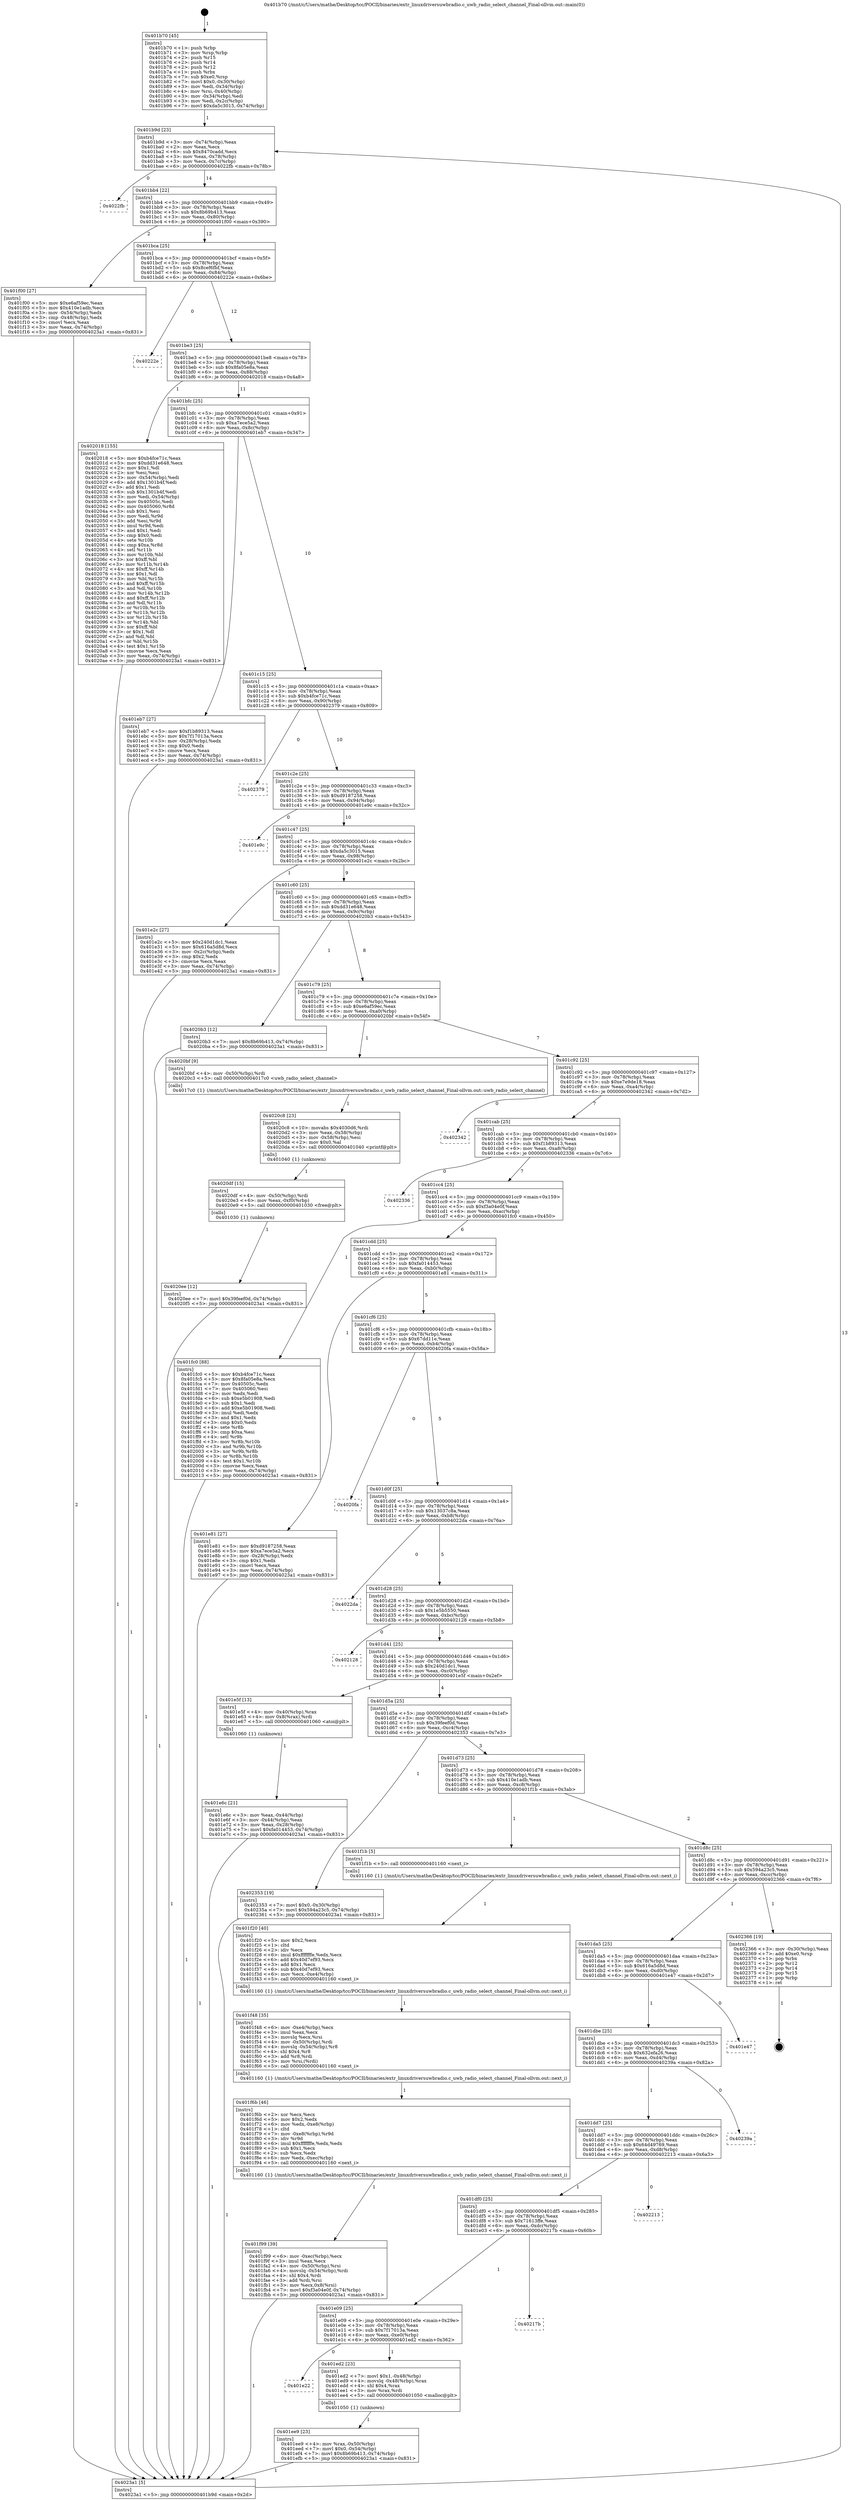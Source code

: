 digraph "0x401b70" {
  label = "0x401b70 (/mnt/c/Users/mathe/Desktop/tcc/POCII/binaries/extr_linuxdriversuwbradio.c_uwb_radio_select_channel_Final-ollvm.out::main(0))"
  labelloc = "t"
  node[shape=record]

  Entry [label="",width=0.3,height=0.3,shape=circle,fillcolor=black,style=filled]
  "0x401b9d" [label="{
     0x401b9d [23]\l
     | [instrs]\l
     &nbsp;&nbsp;0x401b9d \<+3\>: mov -0x74(%rbp),%eax\l
     &nbsp;&nbsp;0x401ba0 \<+2\>: mov %eax,%ecx\l
     &nbsp;&nbsp;0x401ba2 \<+6\>: sub $0x8470cadd,%ecx\l
     &nbsp;&nbsp;0x401ba8 \<+3\>: mov %eax,-0x78(%rbp)\l
     &nbsp;&nbsp;0x401bab \<+3\>: mov %ecx,-0x7c(%rbp)\l
     &nbsp;&nbsp;0x401bae \<+6\>: je 00000000004022fb \<main+0x78b\>\l
  }"]
  "0x4022fb" [label="{
     0x4022fb\l
  }", style=dashed]
  "0x401bb4" [label="{
     0x401bb4 [22]\l
     | [instrs]\l
     &nbsp;&nbsp;0x401bb4 \<+5\>: jmp 0000000000401bb9 \<main+0x49\>\l
     &nbsp;&nbsp;0x401bb9 \<+3\>: mov -0x78(%rbp),%eax\l
     &nbsp;&nbsp;0x401bbc \<+5\>: sub $0x8b69b413,%eax\l
     &nbsp;&nbsp;0x401bc1 \<+3\>: mov %eax,-0x80(%rbp)\l
     &nbsp;&nbsp;0x401bc4 \<+6\>: je 0000000000401f00 \<main+0x390\>\l
  }"]
  Exit [label="",width=0.3,height=0.3,shape=circle,fillcolor=black,style=filled,peripheries=2]
  "0x401f00" [label="{
     0x401f00 [27]\l
     | [instrs]\l
     &nbsp;&nbsp;0x401f00 \<+5\>: mov $0xe6af59ec,%eax\l
     &nbsp;&nbsp;0x401f05 \<+5\>: mov $0x410e1adb,%ecx\l
     &nbsp;&nbsp;0x401f0a \<+3\>: mov -0x54(%rbp),%edx\l
     &nbsp;&nbsp;0x401f0d \<+3\>: cmp -0x48(%rbp),%edx\l
     &nbsp;&nbsp;0x401f10 \<+3\>: cmovl %ecx,%eax\l
     &nbsp;&nbsp;0x401f13 \<+3\>: mov %eax,-0x74(%rbp)\l
     &nbsp;&nbsp;0x401f16 \<+5\>: jmp 00000000004023a1 \<main+0x831\>\l
  }"]
  "0x401bca" [label="{
     0x401bca [25]\l
     | [instrs]\l
     &nbsp;&nbsp;0x401bca \<+5\>: jmp 0000000000401bcf \<main+0x5f\>\l
     &nbsp;&nbsp;0x401bcf \<+3\>: mov -0x78(%rbp),%eax\l
     &nbsp;&nbsp;0x401bd2 \<+5\>: sub $0x8cef6fbf,%eax\l
     &nbsp;&nbsp;0x401bd7 \<+6\>: mov %eax,-0x84(%rbp)\l
     &nbsp;&nbsp;0x401bdd \<+6\>: je 000000000040222e \<main+0x6be\>\l
  }"]
  "0x4020ee" [label="{
     0x4020ee [12]\l
     | [instrs]\l
     &nbsp;&nbsp;0x4020ee \<+7\>: movl $0x39feef0d,-0x74(%rbp)\l
     &nbsp;&nbsp;0x4020f5 \<+5\>: jmp 00000000004023a1 \<main+0x831\>\l
  }"]
  "0x40222e" [label="{
     0x40222e\l
  }", style=dashed]
  "0x401be3" [label="{
     0x401be3 [25]\l
     | [instrs]\l
     &nbsp;&nbsp;0x401be3 \<+5\>: jmp 0000000000401be8 \<main+0x78\>\l
     &nbsp;&nbsp;0x401be8 \<+3\>: mov -0x78(%rbp),%eax\l
     &nbsp;&nbsp;0x401beb \<+5\>: sub $0x8fa05e8a,%eax\l
     &nbsp;&nbsp;0x401bf0 \<+6\>: mov %eax,-0x88(%rbp)\l
     &nbsp;&nbsp;0x401bf6 \<+6\>: je 0000000000402018 \<main+0x4a8\>\l
  }"]
  "0x4020df" [label="{
     0x4020df [15]\l
     | [instrs]\l
     &nbsp;&nbsp;0x4020df \<+4\>: mov -0x50(%rbp),%rdi\l
     &nbsp;&nbsp;0x4020e3 \<+6\>: mov %eax,-0xf0(%rbp)\l
     &nbsp;&nbsp;0x4020e9 \<+5\>: call 0000000000401030 \<free@plt\>\l
     | [calls]\l
     &nbsp;&nbsp;0x401030 \{1\} (unknown)\l
  }"]
  "0x402018" [label="{
     0x402018 [155]\l
     | [instrs]\l
     &nbsp;&nbsp;0x402018 \<+5\>: mov $0xb4fce71c,%eax\l
     &nbsp;&nbsp;0x40201d \<+5\>: mov $0xdd31e648,%ecx\l
     &nbsp;&nbsp;0x402022 \<+2\>: mov $0x1,%dl\l
     &nbsp;&nbsp;0x402024 \<+2\>: xor %esi,%esi\l
     &nbsp;&nbsp;0x402026 \<+3\>: mov -0x54(%rbp),%edi\l
     &nbsp;&nbsp;0x402029 \<+6\>: add $0x1301b4f,%edi\l
     &nbsp;&nbsp;0x40202f \<+3\>: add $0x1,%edi\l
     &nbsp;&nbsp;0x402032 \<+6\>: sub $0x1301b4f,%edi\l
     &nbsp;&nbsp;0x402038 \<+3\>: mov %edi,-0x54(%rbp)\l
     &nbsp;&nbsp;0x40203b \<+7\>: mov 0x40505c,%edi\l
     &nbsp;&nbsp;0x402042 \<+8\>: mov 0x405060,%r8d\l
     &nbsp;&nbsp;0x40204a \<+3\>: sub $0x1,%esi\l
     &nbsp;&nbsp;0x40204d \<+3\>: mov %edi,%r9d\l
     &nbsp;&nbsp;0x402050 \<+3\>: add %esi,%r9d\l
     &nbsp;&nbsp;0x402053 \<+4\>: imul %r9d,%edi\l
     &nbsp;&nbsp;0x402057 \<+3\>: and $0x1,%edi\l
     &nbsp;&nbsp;0x40205a \<+3\>: cmp $0x0,%edi\l
     &nbsp;&nbsp;0x40205d \<+4\>: sete %r10b\l
     &nbsp;&nbsp;0x402061 \<+4\>: cmp $0xa,%r8d\l
     &nbsp;&nbsp;0x402065 \<+4\>: setl %r11b\l
     &nbsp;&nbsp;0x402069 \<+3\>: mov %r10b,%bl\l
     &nbsp;&nbsp;0x40206c \<+3\>: xor $0xff,%bl\l
     &nbsp;&nbsp;0x40206f \<+3\>: mov %r11b,%r14b\l
     &nbsp;&nbsp;0x402072 \<+4\>: xor $0xff,%r14b\l
     &nbsp;&nbsp;0x402076 \<+3\>: xor $0x1,%dl\l
     &nbsp;&nbsp;0x402079 \<+3\>: mov %bl,%r15b\l
     &nbsp;&nbsp;0x40207c \<+4\>: and $0xff,%r15b\l
     &nbsp;&nbsp;0x402080 \<+3\>: and %dl,%r10b\l
     &nbsp;&nbsp;0x402083 \<+3\>: mov %r14b,%r12b\l
     &nbsp;&nbsp;0x402086 \<+4\>: and $0xff,%r12b\l
     &nbsp;&nbsp;0x40208a \<+3\>: and %dl,%r11b\l
     &nbsp;&nbsp;0x40208d \<+3\>: or %r10b,%r15b\l
     &nbsp;&nbsp;0x402090 \<+3\>: or %r11b,%r12b\l
     &nbsp;&nbsp;0x402093 \<+3\>: xor %r12b,%r15b\l
     &nbsp;&nbsp;0x402096 \<+3\>: or %r14b,%bl\l
     &nbsp;&nbsp;0x402099 \<+3\>: xor $0xff,%bl\l
     &nbsp;&nbsp;0x40209c \<+3\>: or $0x1,%dl\l
     &nbsp;&nbsp;0x40209f \<+2\>: and %dl,%bl\l
     &nbsp;&nbsp;0x4020a1 \<+3\>: or %bl,%r15b\l
     &nbsp;&nbsp;0x4020a4 \<+4\>: test $0x1,%r15b\l
     &nbsp;&nbsp;0x4020a8 \<+3\>: cmovne %ecx,%eax\l
     &nbsp;&nbsp;0x4020ab \<+3\>: mov %eax,-0x74(%rbp)\l
     &nbsp;&nbsp;0x4020ae \<+5\>: jmp 00000000004023a1 \<main+0x831\>\l
  }"]
  "0x401bfc" [label="{
     0x401bfc [25]\l
     | [instrs]\l
     &nbsp;&nbsp;0x401bfc \<+5\>: jmp 0000000000401c01 \<main+0x91\>\l
     &nbsp;&nbsp;0x401c01 \<+3\>: mov -0x78(%rbp),%eax\l
     &nbsp;&nbsp;0x401c04 \<+5\>: sub $0xa7ece5a2,%eax\l
     &nbsp;&nbsp;0x401c09 \<+6\>: mov %eax,-0x8c(%rbp)\l
     &nbsp;&nbsp;0x401c0f \<+6\>: je 0000000000401eb7 \<main+0x347\>\l
  }"]
  "0x4020c8" [label="{
     0x4020c8 [23]\l
     | [instrs]\l
     &nbsp;&nbsp;0x4020c8 \<+10\>: movabs $0x4030d6,%rdi\l
     &nbsp;&nbsp;0x4020d2 \<+3\>: mov %eax,-0x58(%rbp)\l
     &nbsp;&nbsp;0x4020d5 \<+3\>: mov -0x58(%rbp),%esi\l
     &nbsp;&nbsp;0x4020d8 \<+2\>: mov $0x0,%al\l
     &nbsp;&nbsp;0x4020da \<+5\>: call 0000000000401040 \<printf@plt\>\l
     | [calls]\l
     &nbsp;&nbsp;0x401040 \{1\} (unknown)\l
  }"]
  "0x401eb7" [label="{
     0x401eb7 [27]\l
     | [instrs]\l
     &nbsp;&nbsp;0x401eb7 \<+5\>: mov $0xf1b89313,%eax\l
     &nbsp;&nbsp;0x401ebc \<+5\>: mov $0x7f17013a,%ecx\l
     &nbsp;&nbsp;0x401ec1 \<+3\>: mov -0x28(%rbp),%edx\l
     &nbsp;&nbsp;0x401ec4 \<+3\>: cmp $0x0,%edx\l
     &nbsp;&nbsp;0x401ec7 \<+3\>: cmove %ecx,%eax\l
     &nbsp;&nbsp;0x401eca \<+3\>: mov %eax,-0x74(%rbp)\l
     &nbsp;&nbsp;0x401ecd \<+5\>: jmp 00000000004023a1 \<main+0x831\>\l
  }"]
  "0x401c15" [label="{
     0x401c15 [25]\l
     | [instrs]\l
     &nbsp;&nbsp;0x401c15 \<+5\>: jmp 0000000000401c1a \<main+0xaa\>\l
     &nbsp;&nbsp;0x401c1a \<+3\>: mov -0x78(%rbp),%eax\l
     &nbsp;&nbsp;0x401c1d \<+5\>: sub $0xb4fce71c,%eax\l
     &nbsp;&nbsp;0x401c22 \<+6\>: mov %eax,-0x90(%rbp)\l
     &nbsp;&nbsp;0x401c28 \<+6\>: je 0000000000402379 \<main+0x809\>\l
  }"]
  "0x401f99" [label="{
     0x401f99 [39]\l
     | [instrs]\l
     &nbsp;&nbsp;0x401f99 \<+6\>: mov -0xec(%rbp),%ecx\l
     &nbsp;&nbsp;0x401f9f \<+3\>: imul %eax,%ecx\l
     &nbsp;&nbsp;0x401fa2 \<+4\>: mov -0x50(%rbp),%rsi\l
     &nbsp;&nbsp;0x401fa6 \<+4\>: movslq -0x54(%rbp),%rdi\l
     &nbsp;&nbsp;0x401faa \<+4\>: shl $0x4,%rdi\l
     &nbsp;&nbsp;0x401fae \<+3\>: add %rdi,%rsi\l
     &nbsp;&nbsp;0x401fb1 \<+3\>: mov %ecx,0x8(%rsi)\l
     &nbsp;&nbsp;0x401fb4 \<+7\>: movl $0xf3a04e0f,-0x74(%rbp)\l
     &nbsp;&nbsp;0x401fbb \<+5\>: jmp 00000000004023a1 \<main+0x831\>\l
  }"]
  "0x402379" [label="{
     0x402379\l
  }", style=dashed]
  "0x401c2e" [label="{
     0x401c2e [25]\l
     | [instrs]\l
     &nbsp;&nbsp;0x401c2e \<+5\>: jmp 0000000000401c33 \<main+0xc3\>\l
     &nbsp;&nbsp;0x401c33 \<+3\>: mov -0x78(%rbp),%eax\l
     &nbsp;&nbsp;0x401c36 \<+5\>: sub $0xd9187258,%eax\l
     &nbsp;&nbsp;0x401c3b \<+6\>: mov %eax,-0x94(%rbp)\l
     &nbsp;&nbsp;0x401c41 \<+6\>: je 0000000000401e9c \<main+0x32c\>\l
  }"]
  "0x401f6b" [label="{
     0x401f6b [46]\l
     | [instrs]\l
     &nbsp;&nbsp;0x401f6b \<+2\>: xor %ecx,%ecx\l
     &nbsp;&nbsp;0x401f6d \<+5\>: mov $0x2,%edx\l
     &nbsp;&nbsp;0x401f72 \<+6\>: mov %edx,-0xe8(%rbp)\l
     &nbsp;&nbsp;0x401f78 \<+1\>: cltd\l
     &nbsp;&nbsp;0x401f79 \<+7\>: mov -0xe8(%rbp),%r9d\l
     &nbsp;&nbsp;0x401f80 \<+3\>: idiv %r9d\l
     &nbsp;&nbsp;0x401f83 \<+6\>: imul $0xfffffffe,%edx,%edx\l
     &nbsp;&nbsp;0x401f89 \<+3\>: sub $0x1,%ecx\l
     &nbsp;&nbsp;0x401f8c \<+2\>: sub %ecx,%edx\l
     &nbsp;&nbsp;0x401f8e \<+6\>: mov %edx,-0xec(%rbp)\l
     &nbsp;&nbsp;0x401f94 \<+5\>: call 0000000000401160 \<next_i\>\l
     | [calls]\l
     &nbsp;&nbsp;0x401160 \{1\} (/mnt/c/Users/mathe/Desktop/tcc/POCII/binaries/extr_linuxdriversuwbradio.c_uwb_radio_select_channel_Final-ollvm.out::next_i)\l
  }"]
  "0x401e9c" [label="{
     0x401e9c\l
  }", style=dashed]
  "0x401c47" [label="{
     0x401c47 [25]\l
     | [instrs]\l
     &nbsp;&nbsp;0x401c47 \<+5\>: jmp 0000000000401c4c \<main+0xdc\>\l
     &nbsp;&nbsp;0x401c4c \<+3\>: mov -0x78(%rbp),%eax\l
     &nbsp;&nbsp;0x401c4f \<+5\>: sub $0xda5c3015,%eax\l
     &nbsp;&nbsp;0x401c54 \<+6\>: mov %eax,-0x98(%rbp)\l
     &nbsp;&nbsp;0x401c5a \<+6\>: je 0000000000401e2c \<main+0x2bc\>\l
  }"]
  "0x401f48" [label="{
     0x401f48 [35]\l
     | [instrs]\l
     &nbsp;&nbsp;0x401f48 \<+6\>: mov -0xe4(%rbp),%ecx\l
     &nbsp;&nbsp;0x401f4e \<+3\>: imul %eax,%ecx\l
     &nbsp;&nbsp;0x401f51 \<+3\>: movslq %ecx,%rsi\l
     &nbsp;&nbsp;0x401f54 \<+4\>: mov -0x50(%rbp),%rdi\l
     &nbsp;&nbsp;0x401f58 \<+4\>: movslq -0x54(%rbp),%r8\l
     &nbsp;&nbsp;0x401f5c \<+4\>: shl $0x4,%r8\l
     &nbsp;&nbsp;0x401f60 \<+3\>: add %r8,%rdi\l
     &nbsp;&nbsp;0x401f63 \<+3\>: mov %rsi,(%rdi)\l
     &nbsp;&nbsp;0x401f66 \<+5\>: call 0000000000401160 \<next_i\>\l
     | [calls]\l
     &nbsp;&nbsp;0x401160 \{1\} (/mnt/c/Users/mathe/Desktop/tcc/POCII/binaries/extr_linuxdriversuwbradio.c_uwb_radio_select_channel_Final-ollvm.out::next_i)\l
  }"]
  "0x401e2c" [label="{
     0x401e2c [27]\l
     | [instrs]\l
     &nbsp;&nbsp;0x401e2c \<+5\>: mov $0x240d1dc1,%eax\l
     &nbsp;&nbsp;0x401e31 \<+5\>: mov $0x616a5d8d,%ecx\l
     &nbsp;&nbsp;0x401e36 \<+3\>: mov -0x2c(%rbp),%edx\l
     &nbsp;&nbsp;0x401e39 \<+3\>: cmp $0x2,%edx\l
     &nbsp;&nbsp;0x401e3c \<+3\>: cmovne %ecx,%eax\l
     &nbsp;&nbsp;0x401e3f \<+3\>: mov %eax,-0x74(%rbp)\l
     &nbsp;&nbsp;0x401e42 \<+5\>: jmp 00000000004023a1 \<main+0x831\>\l
  }"]
  "0x401c60" [label="{
     0x401c60 [25]\l
     | [instrs]\l
     &nbsp;&nbsp;0x401c60 \<+5\>: jmp 0000000000401c65 \<main+0xf5\>\l
     &nbsp;&nbsp;0x401c65 \<+3\>: mov -0x78(%rbp),%eax\l
     &nbsp;&nbsp;0x401c68 \<+5\>: sub $0xdd31e648,%eax\l
     &nbsp;&nbsp;0x401c6d \<+6\>: mov %eax,-0x9c(%rbp)\l
     &nbsp;&nbsp;0x401c73 \<+6\>: je 00000000004020b3 \<main+0x543\>\l
  }"]
  "0x4023a1" [label="{
     0x4023a1 [5]\l
     | [instrs]\l
     &nbsp;&nbsp;0x4023a1 \<+5\>: jmp 0000000000401b9d \<main+0x2d\>\l
  }"]
  "0x401b70" [label="{
     0x401b70 [45]\l
     | [instrs]\l
     &nbsp;&nbsp;0x401b70 \<+1\>: push %rbp\l
     &nbsp;&nbsp;0x401b71 \<+3\>: mov %rsp,%rbp\l
     &nbsp;&nbsp;0x401b74 \<+2\>: push %r15\l
     &nbsp;&nbsp;0x401b76 \<+2\>: push %r14\l
     &nbsp;&nbsp;0x401b78 \<+2\>: push %r12\l
     &nbsp;&nbsp;0x401b7a \<+1\>: push %rbx\l
     &nbsp;&nbsp;0x401b7b \<+7\>: sub $0xe0,%rsp\l
     &nbsp;&nbsp;0x401b82 \<+7\>: movl $0x0,-0x30(%rbp)\l
     &nbsp;&nbsp;0x401b89 \<+3\>: mov %edi,-0x34(%rbp)\l
     &nbsp;&nbsp;0x401b8c \<+4\>: mov %rsi,-0x40(%rbp)\l
     &nbsp;&nbsp;0x401b90 \<+3\>: mov -0x34(%rbp),%edi\l
     &nbsp;&nbsp;0x401b93 \<+3\>: mov %edi,-0x2c(%rbp)\l
     &nbsp;&nbsp;0x401b96 \<+7\>: movl $0xda5c3015,-0x74(%rbp)\l
  }"]
  "0x401f20" [label="{
     0x401f20 [40]\l
     | [instrs]\l
     &nbsp;&nbsp;0x401f20 \<+5\>: mov $0x2,%ecx\l
     &nbsp;&nbsp;0x401f25 \<+1\>: cltd\l
     &nbsp;&nbsp;0x401f26 \<+2\>: idiv %ecx\l
     &nbsp;&nbsp;0x401f28 \<+6\>: imul $0xfffffffe,%edx,%ecx\l
     &nbsp;&nbsp;0x401f2e \<+6\>: add $0x40d7ef93,%ecx\l
     &nbsp;&nbsp;0x401f34 \<+3\>: add $0x1,%ecx\l
     &nbsp;&nbsp;0x401f37 \<+6\>: sub $0x40d7ef93,%ecx\l
     &nbsp;&nbsp;0x401f3d \<+6\>: mov %ecx,-0xe4(%rbp)\l
     &nbsp;&nbsp;0x401f43 \<+5\>: call 0000000000401160 \<next_i\>\l
     | [calls]\l
     &nbsp;&nbsp;0x401160 \{1\} (/mnt/c/Users/mathe/Desktop/tcc/POCII/binaries/extr_linuxdriversuwbradio.c_uwb_radio_select_channel_Final-ollvm.out::next_i)\l
  }"]
  "0x4020b3" [label="{
     0x4020b3 [12]\l
     | [instrs]\l
     &nbsp;&nbsp;0x4020b3 \<+7\>: movl $0x8b69b413,-0x74(%rbp)\l
     &nbsp;&nbsp;0x4020ba \<+5\>: jmp 00000000004023a1 \<main+0x831\>\l
  }"]
  "0x401c79" [label="{
     0x401c79 [25]\l
     | [instrs]\l
     &nbsp;&nbsp;0x401c79 \<+5\>: jmp 0000000000401c7e \<main+0x10e\>\l
     &nbsp;&nbsp;0x401c7e \<+3\>: mov -0x78(%rbp),%eax\l
     &nbsp;&nbsp;0x401c81 \<+5\>: sub $0xe6af59ec,%eax\l
     &nbsp;&nbsp;0x401c86 \<+6\>: mov %eax,-0xa0(%rbp)\l
     &nbsp;&nbsp;0x401c8c \<+6\>: je 00000000004020bf \<main+0x54f\>\l
  }"]
  "0x401ee9" [label="{
     0x401ee9 [23]\l
     | [instrs]\l
     &nbsp;&nbsp;0x401ee9 \<+4\>: mov %rax,-0x50(%rbp)\l
     &nbsp;&nbsp;0x401eed \<+7\>: movl $0x0,-0x54(%rbp)\l
     &nbsp;&nbsp;0x401ef4 \<+7\>: movl $0x8b69b413,-0x74(%rbp)\l
     &nbsp;&nbsp;0x401efb \<+5\>: jmp 00000000004023a1 \<main+0x831\>\l
  }"]
  "0x4020bf" [label="{
     0x4020bf [9]\l
     | [instrs]\l
     &nbsp;&nbsp;0x4020bf \<+4\>: mov -0x50(%rbp),%rdi\l
     &nbsp;&nbsp;0x4020c3 \<+5\>: call 00000000004017c0 \<uwb_radio_select_channel\>\l
     | [calls]\l
     &nbsp;&nbsp;0x4017c0 \{1\} (/mnt/c/Users/mathe/Desktop/tcc/POCII/binaries/extr_linuxdriversuwbradio.c_uwb_radio_select_channel_Final-ollvm.out::uwb_radio_select_channel)\l
  }"]
  "0x401c92" [label="{
     0x401c92 [25]\l
     | [instrs]\l
     &nbsp;&nbsp;0x401c92 \<+5\>: jmp 0000000000401c97 \<main+0x127\>\l
     &nbsp;&nbsp;0x401c97 \<+3\>: mov -0x78(%rbp),%eax\l
     &nbsp;&nbsp;0x401c9a \<+5\>: sub $0xe7e9de18,%eax\l
     &nbsp;&nbsp;0x401c9f \<+6\>: mov %eax,-0xa4(%rbp)\l
     &nbsp;&nbsp;0x401ca5 \<+6\>: je 0000000000402342 \<main+0x7d2\>\l
  }"]
  "0x401e22" [label="{
     0x401e22\l
  }", style=dashed]
  "0x402342" [label="{
     0x402342\l
  }", style=dashed]
  "0x401cab" [label="{
     0x401cab [25]\l
     | [instrs]\l
     &nbsp;&nbsp;0x401cab \<+5\>: jmp 0000000000401cb0 \<main+0x140\>\l
     &nbsp;&nbsp;0x401cb0 \<+3\>: mov -0x78(%rbp),%eax\l
     &nbsp;&nbsp;0x401cb3 \<+5\>: sub $0xf1b89313,%eax\l
     &nbsp;&nbsp;0x401cb8 \<+6\>: mov %eax,-0xa8(%rbp)\l
     &nbsp;&nbsp;0x401cbe \<+6\>: je 0000000000402336 \<main+0x7c6\>\l
  }"]
  "0x401ed2" [label="{
     0x401ed2 [23]\l
     | [instrs]\l
     &nbsp;&nbsp;0x401ed2 \<+7\>: movl $0x1,-0x48(%rbp)\l
     &nbsp;&nbsp;0x401ed9 \<+4\>: movslq -0x48(%rbp),%rax\l
     &nbsp;&nbsp;0x401edd \<+4\>: shl $0x4,%rax\l
     &nbsp;&nbsp;0x401ee1 \<+3\>: mov %rax,%rdi\l
     &nbsp;&nbsp;0x401ee4 \<+5\>: call 0000000000401050 \<malloc@plt\>\l
     | [calls]\l
     &nbsp;&nbsp;0x401050 \{1\} (unknown)\l
  }"]
  "0x402336" [label="{
     0x402336\l
  }", style=dashed]
  "0x401cc4" [label="{
     0x401cc4 [25]\l
     | [instrs]\l
     &nbsp;&nbsp;0x401cc4 \<+5\>: jmp 0000000000401cc9 \<main+0x159\>\l
     &nbsp;&nbsp;0x401cc9 \<+3\>: mov -0x78(%rbp),%eax\l
     &nbsp;&nbsp;0x401ccc \<+5\>: sub $0xf3a04e0f,%eax\l
     &nbsp;&nbsp;0x401cd1 \<+6\>: mov %eax,-0xac(%rbp)\l
     &nbsp;&nbsp;0x401cd7 \<+6\>: je 0000000000401fc0 \<main+0x450\>\l
  }"]
  "0x401e09" [label="{
     0x401e09 [25]\l
     | [instrs]\l
     &nbsp;&nbsp;0x401e09 \<+5\>: jmp 0000000000401e0e \<main+0x29e\>\l
     &nbsp;&nbsp;0x401e0e \<+3\>: mov -0x78(%rbp),%eax\l
     &nbsp;&nbsp;0x401e11 \<+5\>: sub $0x7f17013a,%eax\l
     &nbsp;&nbsp;0x401e16 \<+6\>: mov %eax,-0xe0(%rbp)\l
     &nbsp;&nbsp;0x401e1c \<+6\>: je 0000000000401ed2 \<main+0x362\>\l
  }"]
  "0x401fc0" [label="{
     0x401fc0 [88]\l
     | [instrs]\l
     &nbsp;&nbsp;0x401fc0 \<+5\>: mov $0xb4fce71c,%eax\l
     &nbsp;&nbsp;0x401fc5 \<+5\>: mov $0x8fa05e8a,%ecx\l
     &nbsp;&nbsp;0x401fca \<+7\>: mov 0x40505c,%edx\l
     &nbsp;&nbsp;0x401fd1 \<+7\>: mov 0x405060,%esi\l
     &nbsp;&nbsp;0x401fd8 \<+2\>: mov %edx,%edi\l
     &nbsp;&nbsp;0x401fda \<+6\>: sub $0xe5b01908,%edi\l
     &nbsp;&nbsp;0x401fe0 \<+3\>: sub $0x1,%edi\l
     &nbsp;&nbsp;0x401fe3 \<+6\>: add $0xe5b01908,%edi\l
     &nbsp;&nbsp;0x401fe9 \<+3\>: imul %edi,%edx\l
     &nbsp;&nbsp;0x401fec \<+3\>: and $0x1,%edx\l
     &nbsp;&nbsp;0x401fef \<+3\>: cmp $0x0,%edx\l
     &nbsp;&nbsp;0x401ff2 \<+4\>: sete %r8b\l
     &nbsp;&nbsp;0x401ff6 \<+3\>: cmp $0xa,%esi\l
     &nbsp;&nbsp;0x401ff9 \<+4\>: setl %r9b\l
     &nbsp;&nbsp;0x401ffd \<+3\>: mov %r8b,%r10b\l
     &nbsp;&nbsp;0x402000 \<+3\>: and %r9b,%r10b\l
     &nbsp;&nbsp;0x402003 \<+3\>: xor %r9b,%r8b\l
     &nbsp;&nbsp;0x402006 \<+3\>: or %r8b,%r10b\l
     &nbsp;&nbsp;0x402009 \<+4\>: test $0x1,%r10b\l
     &nbsp;&nbsp;0x40200d \<+3\>: cmovne %ecx,%eax\l
     &nbsp;&nbsp;0x402010 \<+3\>: mov %eax,-0x74(%rbp)\l
     &nbsp;&nbsp;0x402013 \<+5\>: jmp 00000000004023a1 \<main+0x831\>\l
  }"]
  "0x401cdd" [label="{
     0x401cdd [25]\l
     | [instrs]\l
     &nbsp;&nbsp;0x401cdd \<+5\>: jmp 0000000000401ce2 \<main+0x172\>\l
     &nbsp;&nbsp;0x401ce2 \<+3\>: mov -0x78(%rbp),%eax\l
     &nbsp;&nbsp;0x401ce5 \<+5\>: sub $0xfa014453,%eax\l
     &nbsp;&nbsp;0x401cea \<+6\>: mov %eax,-0xb0(%rbp)\l
     &nbsp;&nbsp;0x401cf0 \<+6\>: je 0000000000401e81 \<main+0x311\>\l
  }"]
  "0x40217b" [label="{
     0x40217b\l
  }", style=dashed]
  "0x401e81" [label="{
     0x401e81 [27]\l
     | [instrs]\l
     &nbsp;&nbsp;0x401e81 \<+5\>: mov $0xd9187258,%eax\l
     &nbsp;&nbsp;0x401e86 \<+5\>: mov $0xa7ece5a2,%ecx\l
     &nbsp;&nbsp;0x401e8b \<+3\>: mov -0x28(%rbp),%edx\l
     &nbsp;&nbsp;0x401e8e \<+3\>: cmp $0x1,%edx\l
     &nbsp;&nbsp;0x401e91 \<+3\>: cmovl %ecx,%eax\l
     &nbsp;&nbsp;0x401e94 \<+3\>: mov %eax,-0x74(%rbp)\l
     &nbsp;&nbsp;0x401e97 \<+5\>: jmp 00000000004023a1 \<main+0x831\>\l
  }"]
  "0x401cf6" [label="{
     0x401cf6 [25]\l
     | [instrs]\l
     &nbsp;&nbsp;0x401cf6 \<+5\>: jmp 0000000000401cfb \<main+0x18b\>\l
     &nbsp;&nbsp;0x401cfb \<+3\>: mov -0x78(%rbp),%eax\l
     &nbsp;&nbsp;0x401cfe \<+5\>: sub $0x67dd11e,%eax\l
     &nbsp;&nbsp;0x401d03 \<+6\>: mov %eax,-0xb4(%rbp)\l
     &nbsp;&nbsp;0x401d09 \<+6\>: je 00000000004020fa \<main+0x58a\>\l
  }"]
  "0x401df0" [label="{
     0x401df0 [25]\l
     | [instrs]\l
     &nbsp;&nbsp;0x401df0 \<+5\>: jmp 0000000000401df5 \<main+0x285\>\l
     &nbsp;&nbsp;0x401df5 \<+3\>: mov -0x78(%rbp),%eax\l
     &nbsp;&nbsp;0x401df8 \<+5\>: sub $0x71613ffe,%eax\l
     &nbsp;&nbsp;0x401dfd \<+6\>: mov %eax,-0xdc(%rbp)\l
     &nbsp;&nbsp;0x401e03 \<+6\>: je 000000000040217b \<main+0x60b\>\l
  }"]
  "0x4020fa" [label="{
     0x4020fa\l
  }", style=dashed]
  "0x401d0f" [label="{
     0x401d0f [25]\l
     | [instrs]\l
     &nbsp;&nbsp;0x401d0f \<+5\>: jmp 0000000000401d14 \<main+0x1a4\>\l
     &nbsp;&nbsp;0x401d14 \<+3\>: mov -0x78(%rbp),%eax\l
     &nbsp;&nbsp;0x401d17 \<+5\>: sub $0x13037c8a,%eax\l
     &nbsp;&nbsp;0x401d1c \<+6\>: mov %eax,-0xb8(%rbp)\l
     &nbsp;&nbsp;0x401d22 \<+6\>: je 00000000004022da \<main+0x76a\>\l
  }"]
  "0x402213" [label="{
     0x402213\l
  }", style=dashed]
  "0x4022da" [label="{
     0x4022da\l
  }", style=dashed]
  "0x401d28" [label="{
     0x401d28 [25]\l
     | [instrs]\l
     &nbsp;&nbsp;0x401d28 \<+5\>: jmp 0000000000401d2d \<main+0x1bd\>\l
     &nbsp;&nbsp;0x401d2d \<+3\>: mov -0x78(%rbp),%eax\l
     &nbsp;&nbsp;0x401d30 \<+5\>: sub $0x1e5b5550,%eax\l
     &nbsp;&nbsp;0x401d35 \<+6\>: mov %eax,-0xbc(%rbp)\l
     &nbsp;&nbsp;0x401d3b \<+6\>: je 0000000000402128 \<main+0x5b8\>\l
  }"]
  "0x401dd7" [label="{
     0x401dd7 [25]\l
     | [instrs]\l
     &nbsp;&nbsp;0x401dd7 \<+5\>: jmp 0000000000401ddc \<main+0x26c\>\l
     &nbsp;&nbsp;0x401ddc \<+3\>: mov -0x78(%rbp),%eax\l
     &nbsp;&nbsp;0x401ddf \<+5\>: sub $0x64d49769,%eax\l
     &nbsp;&nbsp;0x401de4 \<+6\>: mov %eax,-0xd8(%rbp)\l
     &nbsp;&nbsp;0x401dea \<+6\>: je 0000000000402213 \<main+0x6a3\>\l
  }"]
  "0x402128" [label="{
     0x402128\l
  }", style=dashed]
  "0x401d41" [label="{
     0x401d41 [25]\l
     | [instrs]\l
     &nbsp;&nbsp;0x401d41 \<+5\>: jmp 0000000000401d46 \<main+0x1d6\>\l
     &nbsp;&nbsp;0x401d46 \<+3\>: mov -0x78(%rbp),%eax\l
     &nbsp;&nbsp;0x401d49 \<+5\>: sub $0x240d1dc1,%eax\l
     &nbsp;&nbsp;0x401d4e \<+6\>: mov %eax,-0xc0(%rbp)\l
     &nbsp;&nbsp;0x401d54 \<+6\>: je 0000000000401e5f \<main+0x2ef\>\l
  }"]
  "0x40239a" [label="{
     0x40239a\l
  }", style=dashed]
  "0x401e5f" [label="{
     0x401e5f [13]\l
     | [instrs]\l
     &nbsp;&nbsp;0x401e5f \<+4\>: mov -0x40(%rbp),%rax\l
     &nbsp;&nbsp;0x401e63 \<+4\>: mov 0x8(%rax),%rdi\l
     &nbsp;&nbsp;0x401e67 \<+5\>: call 0000000000401060 \<atoi@plt\>\l
     | [calls]\l
     &nbsp;&nbsp;0x401060 \{1\} (unknown)\l
  }"]
  "0x401d5a" [label="{
     0x401d5a [25]\l
     | [instrs]\l
     &nbsp;&nbsp;0x401d5a \<+5\>: jmp 0000000000401d5f \<main+0x1ef\>\l
     &nbsp;&nbsp;0x401d5f \<+3\>: mov -0x78(%rbp),%eax\l
     &nbsp;&nbsp;0x401d62 \<+5\>: sub $0x39feef0d,%eax\l
     &nbsp;&nbsp;0x401d67 \<+6\>: mov %eax,-0xc4(%rbp)\l
     &nbsp;&nbsp;0x401d6d \<+6\>: je 0000000000402353 \<main+0x7e3\>\l
  }"]
  "0x401e6c" [label="{
     0x401e6c [21]\l
     | [instrs]\l
     &nbsp;&nbsp;0x401e6c \<+3\>: mov %eax,-0x44(%rbp)\l
     &nbsp;&nbsp;0x401e6f \<+3\>: mov -0x44(%rbp),%eax\l
     &nbsp;&nbsp;0x401e72 \<+3\>: mov %eax,-0x28(%rbp)\l
     &nbsp;&nbsp;0x401e75 \<+7\>: movl $0xfa014453,-0x74(%rbp)\l
     &nbsp;&nbsp;0x401e7c \<+5\>: jmp 00000000004023a1 \<main+0x831\>\l
  }"]
  "0x401dbe" [label="{
     0x401dbe [25]\l
     | [instrs]\l
     &nbsp;&nbsp;0x401dbe \<+5\>: jmp 0000000000401dc3 \<main+0x253\>\l
     &nbsp;&nbsp;0x401dc3 \<+3\>: mov -0x78(%rbp),%eax\l
     &nbsp;&nbsp;0x401dc6 \<+5\>: sub $0x632efa26,%eax\l
     &nbsp;&nbsp;0x401dcb \<+6\>: mov %eax,-0xd4(%rbp)\l
     &nbsp;&nbsp;0x401dd1 \<+6\>: je 000000000040239a \<main+0x82a\>\l
  }"]
  "0x402353" [label="{
     0x402353 [19]\l
     | [instrs]\l
     &nbsp;&nbsp;0x402353 \<+7\>: movl $0x0,-0x30(%rbp)\l
     &nbsp;&nbsp;0x40235a \<+7\>: movl $0x594a23c5,-0x74(%rbp)\l
     &nbsp;&nbsp;0x402361 \<+5\>: jmp 00000000004023a1 \<main+0x831\>\l
  }"]
  "0x401d73" [label="{
     0x401d73 [25]\l
     | [instrs]\l
     &nbsp;&nbsp;0x401d73 \<+5\>: jmp 0000000000401d78 \<main+0x208\>\l
     &nbsp;&nbsp;0x401d78 \<+3\>: mov -0x78(%rbp),%eax\l
     &nbsp;&nbsp;0x401d7b \<+5\>: sub $0x410e1adb,%eax\l
     &nbsp;&nbsp;0x401d80 \<+6\>: mov %eax,-0xc8(%rbp)\l
     &nbsp;&nbsp;0x401d86 \<+6\>: je 0000000000401f1b \<main+0x3ab\>\l
  }"]
  "0x401e47" [label="{
     0x401e47\l
  }", style=dashed]
  "0x401f1b" [label="{
     0x401f1b [5]\l
     | [instrs]\l
     &nbsp;&nbsp;0x401f1b \<+5\>: call 0000000000401160 \<next_i\>\l
     | [calls]\l
     &nbsp;&nbsp;0x401160 \{1\} (/mnt/c/Users/mathe/Desktop/tcc/POCII/binaries/extr_linuxdriversuwbradio.c_uwb_radio_select_channel_Final-ollvm.out::next_i)\l
  }"]
  "0x401d8c" [label="{
     0x401d8c [25]\l
     | [instrs]\l
     &nbsp;&nbsp;0x401d8c \<+5\>: jmp 0000000000401d91 \<main+0x221\>\l
     &nbsp;&nbsp;0x401d91 \<+3\>: mov -0x78(%rbp),%eax\l
     &nbsp;&nbsp;0x401d94 \<+5\>: sub $0x594a23c5,%eax\l
     &nbsp;&nbsp;0x401d99 \<+6\>: mov %eax,-0xcc(%rbp)\l
     &nbsp;&nbsp;0x401d9f \<+6\>: je 0000000000402366 \<main+0x7f6\>\l
  }"]
  "0x401da5" [label="{
     0x401da5 [25]\l
     | [instrs]\l
     &nbsp;&nbsp;0x401da5 \<+5\>: jmp 0000000000401daa \<main+0x23a\>\l
     &nbsp;&nbsp;0x401daa \<+3\>: mov -0x78(%rbp),%eax\l
     &nbsp;&nbsp;0x401dad \<+5\>: sub $0x616a5d8d,%eax\l
     &nbsp;&nbsp;0x401db2 \<+6\>: mov %eax,-0xd0(%rbp)\l
     &nbsp;&nbsp;0x401db8 \<+6\>: je 0000000000401e47 \<main+0x2d7\>\l
  }"]
  "0x402366" [label="{
     0x402366 [19]\l
     | [instrs]\l
     &nbsp;&nbsp;0x402366 \<+3\>: mov -0x30(%rbp),%eax\l
     &nbsp;&nbsp;0x402369 \<+7\>: add $0xe0,%rsp\l
     &nbsp;&nbsp;0x402370 \<+1\>: pop %rbx\l
     &nbsp;&nbsp;0x402371 \<+2\>: pop %r12\l
     &nbsp;&nbsp;0x402373 \<+2\>: pop %r14\l
     &nbsp;&nbsp;0x402375 \<+2\>: pop %r15\l
     &nbsp;&nbsp;0x402377 \<+1\>: pop %rbp\l
     &nbsp;&nbsp;0x402378 \<+1\>: ret\l
  }"]
  Entry -> "0x401b70" [label=" 1"]
  "0x401b9d" -> "0x4022fb" [label=" 0"]
  "0x401b9d" -> "0x401bb4" [label=" 14"]
  "0x402366" -> Exit [label=" 1"]
  "0x401bb4" -> "0x401f00" [label=" 2"]
  "0x401bb4" -> "0x401bca" [label=" 12"]
  "0x402353" -> "0x4023a1" [label=" 1"]
  "0x401bca" -> "0x40222e" [label=" 0"]
  "0x401bca" -> "0x401be3" [label=" 12"]
  "0x4020ee" -> "0x4023a1" [label=" 1"]
  "0x401be3" -> "0x402018" [label=" 1"]
  "0x401be3" -> "0x401bfc" [label=" 11"]
  "0x4020df" -> "0x4020ee" [label=" 1"]
  "0x401bfc" -> "0x401eb7" [label=" 1"]
  "0x401bfc" -> "0x401c15" [label=" 10"]
  "0x4020c8" -> "0x4020df" [label=" 1"]
  "0x401c15" -> "0x402379" [label=" 0"]
  "0x401c15" -> "0x401c2e" [label=" 10"]
  "0x4020bf" -> "0x4020c8" [label=" 1"]
  "0x401c2e" -> "0x401e9c" [label=" 0"]
  "0x401c2e" -> "0x401c47" [label=" 10"]
  "0x4020b3" -> "0x4023a1" [label=" 1"]
  "0x401c47" -> "0x401e2c" [label=" 1"]
  "0x401c47" -> "0x401c60" [label=" 9"]
  "0x401e2c" -> "0x4023a1" [label=" 1"]
  "0x401b70" -> "0x401b9d" [label=" 1"]
  "0x4023a1" -> "0x401b9d" [label=" 13"]
  "0x402018" -> "0x4023a1" [label=" 1"]
  "0x401c60" -> "0x4020b3" [label=" 1"]
  "0x401c60" -> "0x401c79" [label=" 8"]
  "0x401fc0" -> "0x4023a1" [label=" 1"]
  "0x401c79" -> "0x4020bf" [label=" 1"]
  "0x401c79" -> "0x401c92" [label=" 7"]
  "0x401f99" -> "0x4023a1" [label=" 1"]
  "0x401c92" -> "0x402342" [label=" 0"]
  "0x401c92" -> "0x401cab" [label=" 7"]
  "0x401f6b" -> "0x401f99" [label=" 1"]
  "0x401cab" -> "0x402336" [label=" 0"]
  "0x401cab" -> "0x401cc4" [label=" 7"]
  "0x401f48" -> "0x401f6b" [label=" 1"]
  "0x401cc4" -> "0x401fc0" [label=" 1"]
  "0x401cc4" -> "0x401cdd" [label=" 6"]
  "0x401f1b" -> "0x401f20" [label=" 1"]
  "0x401cdd" -> "0x401e81" [label=" 1"]
  "0x401cdd" -> "0x401cf6" [label=" 5"]
  "0x401f00" -> "0x4023a1" [label=" 2"]
  "0x401cf6" -> "0x4020fa" [label=" 0"]
  "0x401cf6" -> "0x401d0f" [label=" 5"]
  "0x401ed2" -> "0x401ee9" [label=" 1"]
  "0x401d0f" -> "0x4022da" [label=" 0"]
  "0x401d0f" -> "0x401d28" [label=" 5"]
  "0x401e09" -> "0x401e22" [label=" 0"]
  "0x401d28" -> "0x402128" [label=" 0"]
  "0x401d28" -> "0x401d41" [label=" 5"]
  "0x401f20" -> "0x401f48" [label=" 1"]
  "0x401d41" -> "0x401e5f" [label=" 1"]
  "0x401d41" -> "0x401d5a" [label=" 4"]
  "0x401e5f" -> "0x401e6c" [label=" 1"]
  "0x401e6c" -> "0x4023a1" [label=" 1"]
  "0x401e81" -> "0x4023a1" [label=" 1"]
  "0x401eb7" -> "0x4023a1" [label=" 1"]
  "0x401df0" -> "0x401e09" [label=" 1"]
  "0x401d5a" -> "0x402353" [label=" 1"]
  "0x401d5a" -> "0x401d73" [label=" 3"]
  "0x401ee9" -> "0x4023a1" [label=" 1"]
  "0x401d73" -> "0x401f1b" [label=" 1"]
  "0x401d73" -> "0x401d8c" [label=" 2"]
  "0x401dd7" -> "0x401df0" [label=" 1"]
  "0x401d8c" -> "0x402366" [label=" 1"]
  "0x401d8c" -> "0x401da5" [label=" 1"]
  "0x401dd7" -> "0x402213" [label=" 0"]
  "0x401da5" -> "0x401e47" [label=" 0"]
  "0x401da5" -> "0x401dbe" [label=" 1"]
  "0x401df0" -> "0x40217b" [label=" 0"]
  "0x401dbe" -> "0x40239a" [label=" 0"]
  "0x401dbe" -> "0x401dd7" [label=" 1"]
  "0x401e09" -> "0x401ed2" [label=" 1"]
}
